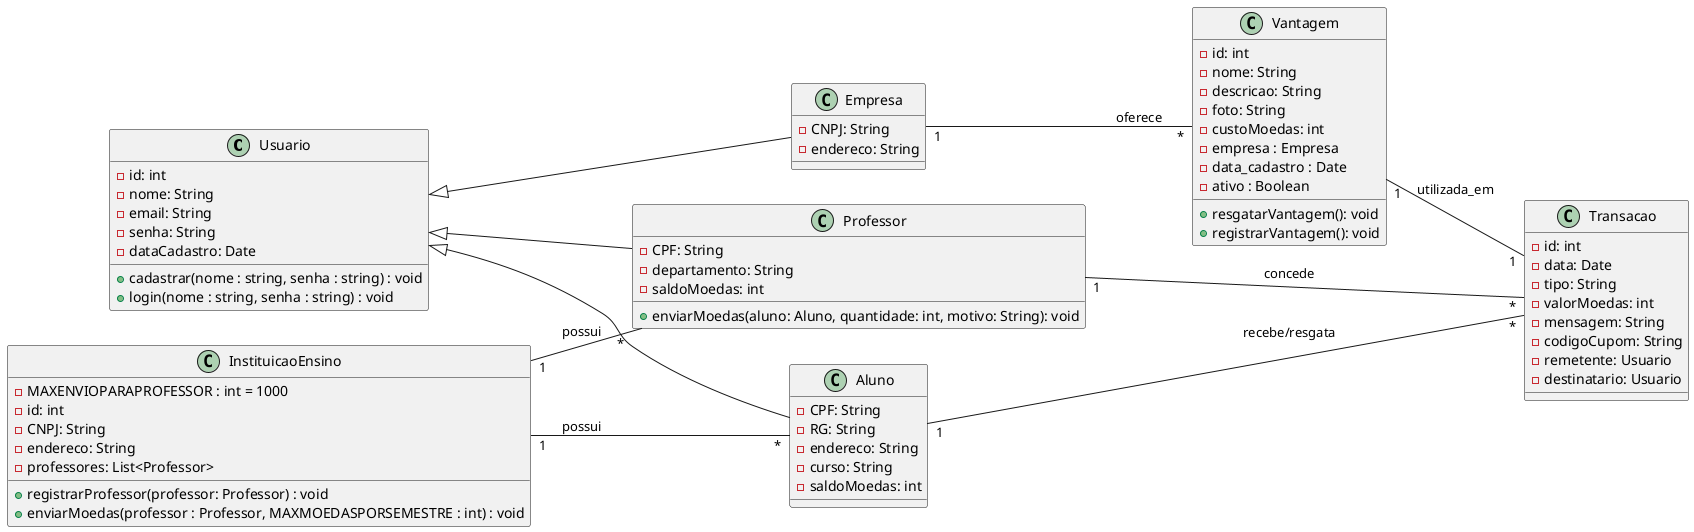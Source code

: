 @startuml
left to right direction

class Usuario {
  - id: int
  - nome: String
  - email: String
  - senha: String
  - dataCadastro: Date
  + cadastrar(nome : string, senha : string) : void 
  + login(nome : string, senha : string) : void 
}

class Aluno extends Usuario {
  - CPF: String
  - RG: String
  - endereco: String
  - curso: String
  - saldoMoedas: int
}

class Professor extends Usuario {
  - CPF: String
  - departamento: String
  - saldoMoedas: int
  + enviarMoedas(aluno: Aluno, quantidade: int, motivo: String): void
}

class Empresa extends Usuario {
  - CNPJ: String
  - endereco: String
}

class InstituicaoEnsino {
  - MAXENVIOPARAPROFESSOR : int = 1000
  - id: int
  - CNPJ: String
  - endereco: String
  - professores: List<Professor>
  + registrarProfessor(professor: Professor) : void
  + enviarMoedas(professor : Professor, MAXMOEDASPORSEMESTRE : int) : void
}

class Vantagem {
  - id: int
  - nome: String
  - descricao: String
  - foto: String
  - custoMoedas: int
  - empresa : Empresa
  - data_cadastro : Date
  - ativo : Boolean
  + resgatarVantagem(): void
  + registrarVantagem(): void
}

class Transacao {
  - id: int
  - data: Date
  - tipo: String
  - valorMoedas: int
  - mensagem: String
  - codigoCupom: String
  - remetente: Usuario
  - destinatario: Usuario
}

Aluno "1" -- "*" Transacao : recebe/resgata
Professor "1" -- "*" Transacao : concede
Empresa "1" -- "*" Vantagem : oferece
Vantagem "1" -- "1" Transacao : utilizada_em
InstituicaoEnsino "1" -- "*" Aluno : possui
InstituicaoEnsino "1" -- "*" Professor : possui

@enduml